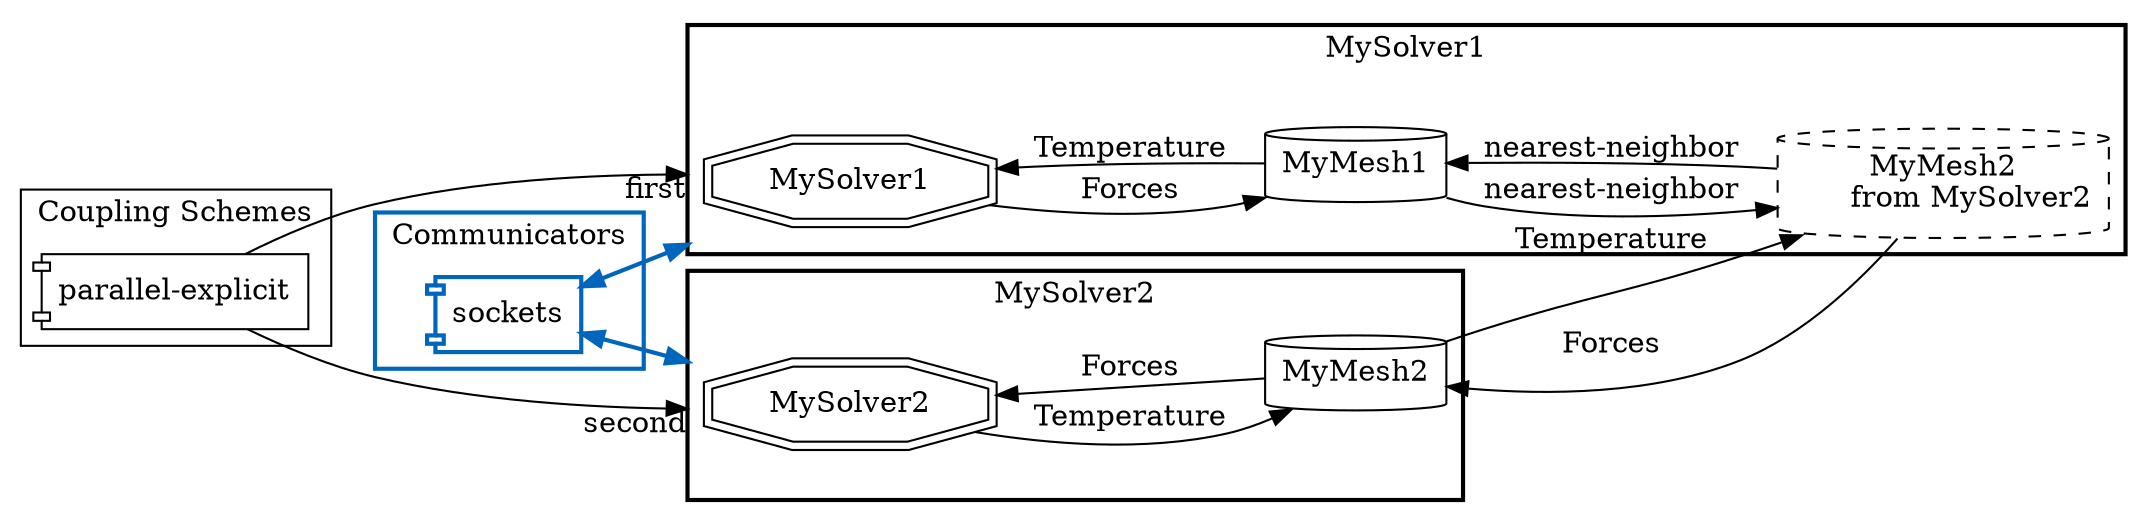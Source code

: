 digraph G {
  compound=True;
  layout=dot;
  overlap=scale;
  rankdir=LR;
  splines=true;

  subgraph cluster_m2n {
    style="bold"; color="#0065bd";

    label="Communicators";
    "m2n-MySolver2-MySolver1" [label="sockets", shape=component, color="#0065bd", style=bold ];
  }

  subgraph cluster_cpl {
    label="Coupling Schemes";
    "cpl-MySolver1-MySolver2" [label="parallel-explicit", shape=component];
  }

  subgraph cluster_MySolver1 {
    label="MySolver1";
    style=bold;
    "MySolver1" [color=black, shape=doubleoctagon];
    "MySolver1-MyMesh1" [color=black, label="MyMesh1", shape=cylinder];
    "MySolver1-MyMesh2" [color=black, label="MyMesh2
      from MySolver2", shape=cylinder, style=dashed];
    "MySolver1-MyMesh1" -> "MySolver1"  [color=black, label="Temperature", tooltip=scalar];
    "MySolver1" -> "MySolver1-MyMesh1"  [color=black, label="Forces", tooltip=vector];
    "MySolver1-MyMesh2" -> "MySolver1-MyMesh1"  [label="nearest-neighbor"];
    "MySolver1-MyMesh1" -> "MySolver1-MyMesh2"  [label="nearest-neighbor"];
  }

  subgraph cluster_MySolver2 {
    label="MySolver2";
    style=bold;
    "MySolver2" [color=black, shape=doubleoctagon];
    "MySolver2-MyMesh2" [color=black, label="MyMesh2", shape=cylinder];
    "MySolver2-MyMesh2" -> "MySolver2"  [color=black, label="Forces", tooltip=vector];
    "MySolver2" -> "MySolver2-MyMesh2"  [color=black, label="Temperature", tooltip=scalar];
  }

  "m2n-MySolver2-MySolver1" -> "MySolver2"  [ style="bold", color="#0065bd", dir=both, lhead=cluster_MySolver2];
  "m2n-MySolver2-MySolver1" -> "MySolver1"  [ style="bold", color="#0065bd", dir=both, lhead=cluster_MySolver1];
  "cpl-MySolver1-MySolver2" -> "MySolver1"  [color=black, lhead=cluster_MySolver1, headlabel="first",  minlen=2];
  "cpl-MySolver1-MySolver2" -> "MySolver2"  [color=black, lhead=cluster_MySolver2, headlabel="second", minlen=2];
  "MySolver1-MyMesh2" -> "MySolver2-MyMesh2"  [color=black, label="Forces", tooltip=vector];
  "MySolver2-MyMesh2" -> "MySolver1-MyMesh2"  [color=black, label="Temperature", tooltip=scalar];
}
